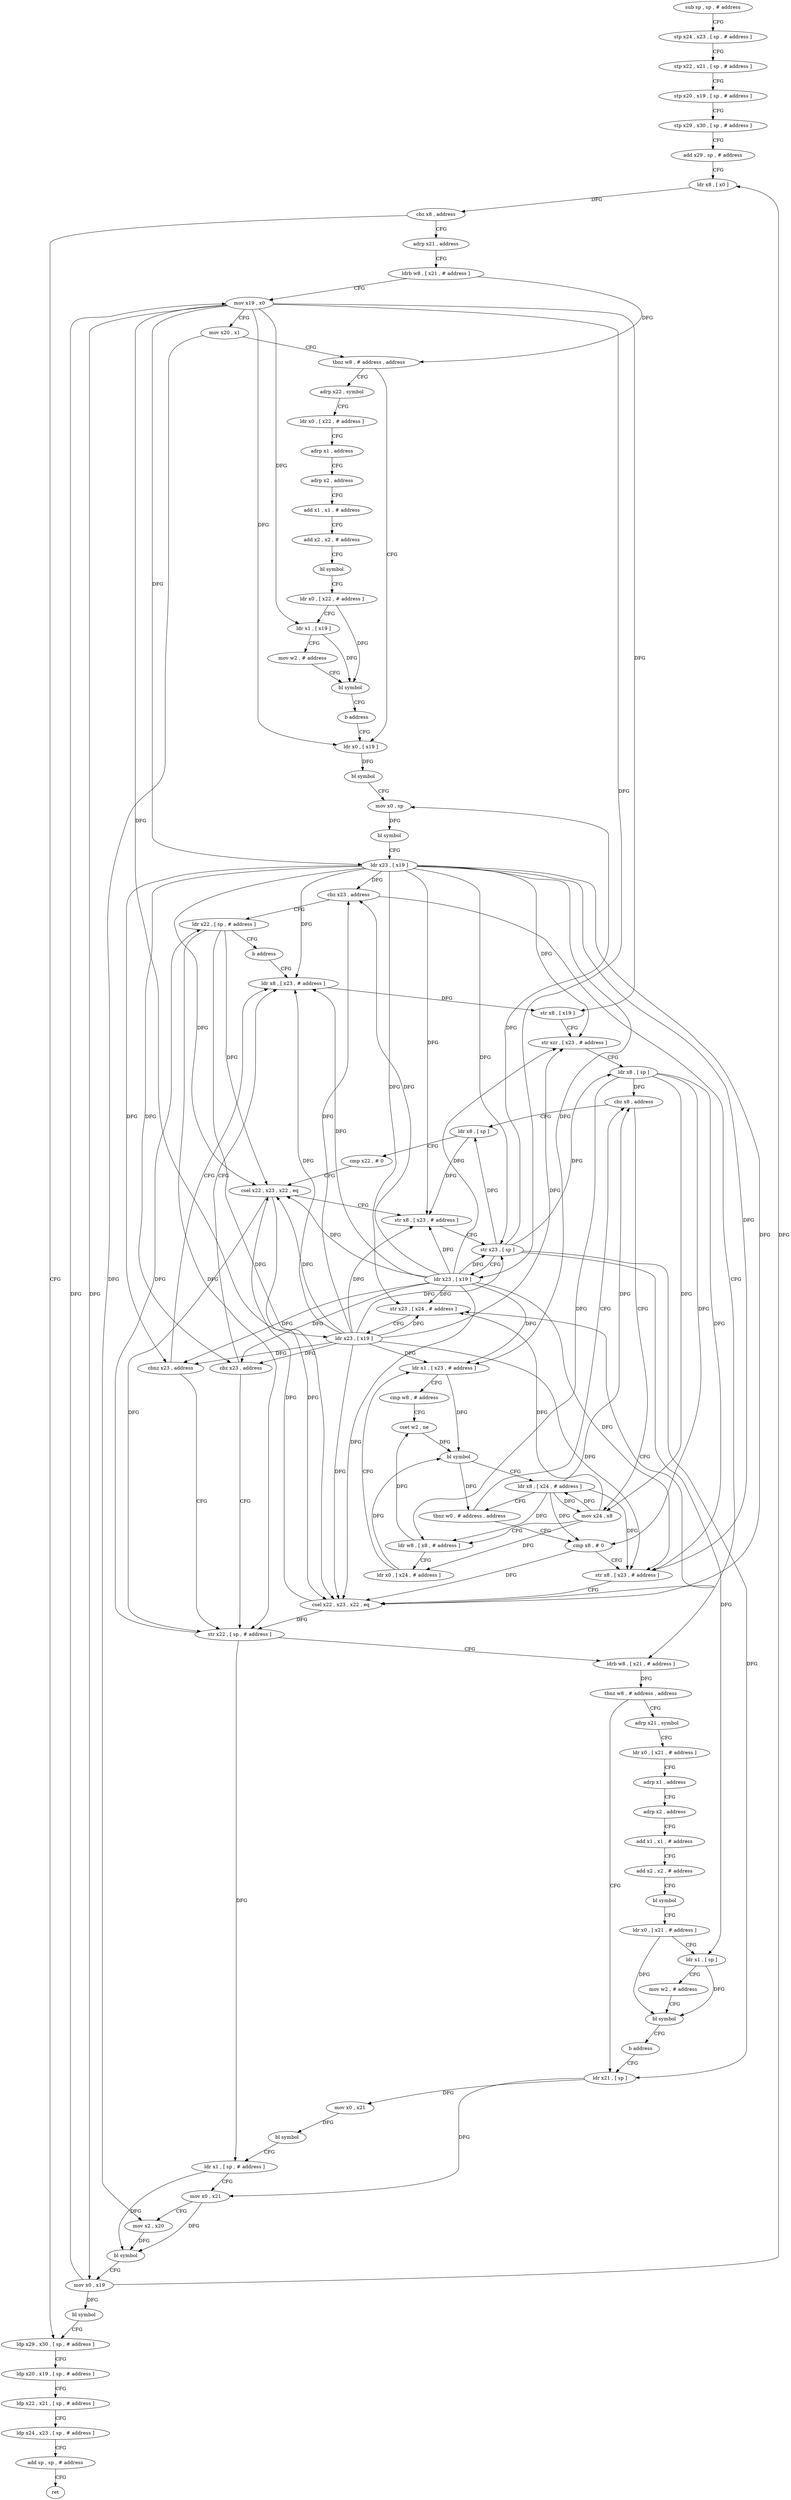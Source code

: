 digraph "func" {
"4227348" [label = "sub sp , sp , # address" ]
"4227352" [label = "stp x24 , x23 , [ sp , # address ]" ]
"4227356" [label = "stp x22 , x21 , [ sp , # address ]" ]
"4227360" [label = "stp x20 , x19 , [ sp , # address ]" ]
"4227364" [label = "stp x29 , x30 , [ sp , # address ]" ]
"4227368" [label = "add x29 , sp , # address" ]
"4227372" [label = "ldr x8 , [ x0 ]" ]
"4227376" [label = "cbz x8 , address" ]
"4227588" [label = "ldp x29 , x30 , [ sp , # address ]" ]
"4227380" [label = "adrp x21 , address" ]
"4227592" [label = "ldp x20 , x19 , [ sp , # address ]" ]
"4227596" [label = "ldp x22 , x21 , [ sp , # address ]" ]
"4227600" [label = "ldp x24 , x23 , [ sp , # address ]" ]
"4227604" [label = "add sp , sp , # address" ]
"4227608" [label = "ret" ]
"4227384" [label = "ldrb w8 , [ x21 , # address ]" ]
"4227388" [label = "mov x19 , x0" ]
"4227392" [label = "mov x20 , x1" ]
"4227396" [label = "tbnz w8 , # address , address" ]
"4227612" [label = "adrp x22 , symbol" ]
"4227400" [label = "ldr x0 , [ x19 ]" ]
"4227616" [label = "ldr x0 , [ x22 , # address ]" ]
"4227620" [label = "adrp x1 , address" ]
"4227624" [label = "adrp x2 , address" ]
"4227628" [label = "add x1 , x1 , # address" ]
"4227632" [label = "add x2 , x2 , # address" ]
"4227636" [label = "bl symbol" ]
"4227640" [label = "ldr x0 , [ x22 , # address ]" ]
"4227644" [label = "ldr x1 , [ x19 ]" ]
"4227648" [label = "mov w2 , # address" ]
"4227652" [label = "bl symbol" ]
"4227656" [label = "b address" ]
"4227404" [label = "bl symbol" ]
"4227408" [label = "mov x0 , sp" ]
"4227412" [label = "bl symbol" ]
"4227416" [label = "ldr x23 , [ x19 ]" ]
"4227420" [label = "cbz x23 , address" ]
"4227544" [label = "ldrb w8 , [ x21 , # address ]" ]
"4227424" [label = "ldr x22 , [ sp , # address ]" ]
"4227548" [label = "tbnz w8 , # address , address" ]
"4227660" [label = "adrp x21 , symbol" ]
"4227552" [label = "ldr x21 , [ sp ]" ]
"4227428" [label = "b address" ]
"4227460" [label = "ldr x8 , [ x23 , # address ]" ]
"4227664" [label = "ldr x0 , [ x21 , # address ]" ]
"4227668" [label = "adrp x1 , address" ]
"4227672" [label = "adrp x2 , address" ]
"4227676" [label = "add x1 , x1 , # address" ]
"4227680" [label = "add x2 , x2 , # address" ]
"4227684" [label = "bl symbol" ]
"4227688" [label = "ldr x0 , [ x21 , # address ]" ]
"4227692" [label = "ldr x1 , [ sp ]" ]
"4227696" [label = "mov w2 , # address" ]
"4227700" [label = "bl symbol" ]
"4227704" [label = "b address" ]
"4227556" [label = "mov x0 , x21" ]
"4227560" [label = "bl symbol" ]
"4227564" [label = "ldr x1 , [ sp , # address ]" ]
"4227568" [label = "mov x0 , x21" ]
"4227572" [label = "mov x2 , x20" ]
"4227576" [label = "bl symbol" ]
"4227580" [label = "mov x0 , x19" ]
"4227584" [label = "bl symbol" ]
"4227464" [label = "str x8 , [ x19 ]" ]
"4227468" [label = "str xzr , [ x23 , # address ]" ]
"4227472" [label = "ldr x8 , [ sp ]" ]
"4227476" [label = "cbz x8 , address" ]
"4227432" [label = "ldr x8 , [ sp ]" ]
"4227436" [label = "cmp x22 , # 0" ]
"4227440" [label = "csel x22 , x23 , x22 , eq" ]
"4227444" [label = "str x8 , [ x23 , # address ]" ]
"4227448" [label = "str x23 , [ sp ]" ]
"4227452" [label = "ldr x23 , [ x19 ]" ]
"4227456" [label = "cbz x23 , address" ]
"4227540" [label = "str x22 , [ sp , # address ]" ]
"4227480" [label = "mov x24 , x8" ]
"4227484" [label = "ldr w8 , [ x8 , # address ]" ]
"4227488" [label = "ldr x0 , [ x24 , # address ]" ]
"4227492" [label = "ldr x1 , [ x23 , # address ]" ]
"4227496" [label = "cmp w8 , # address" ]
"4227500" [label = "cset w2 , ne" ]
"4227504" [label = "bl symbol" ]
"4227508" [label = "ldr x8 , [ x24 , # address ]" ]
"4227512" [label = "tbnz w0 , # address , address" ]
"4227516" [label = "cmp x8 , # 0" ]
"4227520" [label = "str x8 , [ x23 , # address ]" ]
"4227524" [label = "csel x22 , x23 , x22 , eq" ]
"4227528" [label = "str x23 , [ x24 , # address ]" ]
"4227532" [label = "ldr x23 , [ x19 ]" ]
"4227536" [label = "cbnz x23 , address" ]
"4227348" -> "4227352" [ label = "CFG" ]
"4227352" -> "4227356" [ label = "CFG" ]
"4227356" -> "4227360" [ label = "CFG" ]
"4227360" -> "4227364" [ label = "CFG" ]
"4227364" -> "4227368" [ label = "CFG" ]
"4227368" -> "4227372" [ label = "CFG" ]
"4227372" -> "4227376" [ label = "DFG" ]
"4227376" -> "4227588" [ label = "CFG" ]
"4227376" -> "4227380" [ label = "CFG" ]
"4227588" -> "4227592" [ label = "CFG" ]
"4227380" -> "4227384" [ label = "CFG" ]
"4227592" -> "4227596" [ label = "CFG" ]
"4227596" -> "4227600" [ label = "CFG" ]
"4227600" -> "4227604" [ label = "CFG" ]
"4227604" -> "4227608" [ label = "CFG" ]
"4227384" -> "4227388" [ label = "CFG" ]
"4227384" -> "4227396" [ label = "DFG" ]
"4227388" -> "4227392" [ label = "CFG" ]
"4227388" -> "4227644" [ label = "DFG" ]
"4227388" -> "4227400" [ label = "DFG" ]
"4227388" -> "4227416" [ label = "DFG" ]
"4227388" -> "4227580" [ label = "DFG" ]
"4227388" -> "4227464" [ label = "DFG" ]
"4227388" -> "4227452" [ label = "DFG" ]
"4227388" -> "4227532" [ label = "DFG" ]
"4227392" -> "4227396" [ label = "CFG" ]
"4227392" -> "4227572" [ label = "DFG" ]
"4227396" -> "4227612" [ label = "CFG" ]
"4227396" -> "4227400" [ label = "CFG" ]
"4227612" -> "4227616" [ label = "CFG" ]
"4227400" -> "4227404" [ label = "DFG" ]
"4227616" -> "4227620" [ label = "CFG" ]
"4227620" -> "4227624" [ label = "CFG" ]
"4227624" -> "4227628" [ label = "CFG" ]
"4227628" -> "4227632" [ label = "CFG" ]
"4227632" -> "4227636" [ label = "CFG" ]
"4227636" -> "4227640" [ label = "CFG" ]
"4227640" -> "4227644" [ label = "CFG" ]
"4227640" -> "4227652" [ label = "DFG" ]
"4227644" -> "4227648" [ label = "CFG" ]
"4227644" -> "4227652" [ label = "DFG" ]
"4227648" -> "4227652" [ label = "CFG" ]
"4227652" -> "4227656" [ label = "CFG" ]
"4227656" -> "4227400" [ label = "CFG" ]
"4227404" -> "4227408" [ label = "CFG" ]
"4227408" -> "4227412" [ label = "DFG" ]
"4227412" -> "4227416" [ label = "CFG" ]
"4227416" -> "4227420" [ label = "DFG" ]
"4227416" -> "4227460" [ label = "DFG" ]
"4227416" -> "4227468" [ label = "DFG" ]
"4227416" -> "4227492" [ label = "DFG" ]
"4227416" -> "4227440" [ label = "DFG" ]
"4227416" -> "4227444" [ label = "DFG" ]
"4227416" -> "4227448" [ label = "DFG" ]
"4227416" -> "4227456" [ label = "DFG" ]
"4227416" -> "4227520" [ label = "DFG" ]
"4227416" -> "4227524" [ label = "DFG" ]
"4227416" -> "4227528" [ label = "DFG" ]
"4227416" -> "4227536" [ label = "DFG" ]
"4227420" -> "4227544" [ label = "CFG" ]
"4227420" -> "4227424" [ label = "CFG" ]
"4227544" -> "4227548" [ label = "DFG" ]
"4227424" -> "4227428" [ label = "CFG" ]
"4227424" -> "4227440" [ label = "DFG" ]
"4227424" -> "4227540" [ label = "DFG" ]
"4227424" -> "4227524" [ label = "DFG" ]
"4227548" -> "4227660" [ label = "CFG" ]
"4227548" -> "4227552" [ label = "CFG" ]
"4227660" -> "4227664" [ label = "CFG" ]
"4227552" -> "4227556" [ label = "DFG" ]
"4227552" -> "4227568" [ label = "DFG" ]
"4227428" -> "4227460" [ label = "CFG" ]
"4227460" -> "4227464" [ label = "DFG" ]
"4227664" -> "4227668" [ label = "CFG" ]
"4227668" -> "4227672" [ label = "CFG" ]
"4227672" -> "4227676" [ label = "CFG" ]
"4227676" -> "4227680" [ label = "CFG" ]
"4227680" -> "4227684" [ label = "CFG" ]
"4227684" -> "4227688" [ label = "CFG" ]
"4227688" -> "4227692" [ label = "CFG" ]
"4227688" -> "4227700" [ label = "DFG" ]
"4227692" -> "4227696" [ label = "CFG" ]
"4227692" -> "4227700" [ label = "DFG" ]
"4227696" -> "4227700" [ label = "CFG" ]
"4227700" -> "4227704" [ label = "CFG" ]
"4227704" -> "4227552" [ label = "CFG" ]
"4227556" -> "4227560" [ label = "DFG" ]
"4227560" -> "4227564" [ label = "CFG" ]
"4227564" -> "4227568" [ label = "CFG" ]
"4227564" -> "4227576" [ label = "DFG" ]
"4227568" -> "4227572" [ label = "CFG" ]
"4227568" -> "4227576" [ label = "DFG" ]
"4227572" -> "4227576" [ label = "DFG" ]
"4227576" -> "4227580" [ label = "CFG" ]
"4227580" -> "4227584" [ label = "DFG" ]
"4227580" -> "4227372" [ label = "DFG" ]
"4227580" -> "4227388" [ label = "DFG" ]
"4227584" -> "4227588" [ label = "CFG" ]
"4227464" -> "4227468" [ label = "CFG" ]
"4227468" -> "4227472" [ label = "CFG" ]
"4227472" -> "4227476" [ label = "DFG" ]
"4227472" -> "4227480" [ label = "DFG" ]
"4227472" -> "4227484" [ label = "DFG" ]
"4227472" -> "4227516" [ label = "DFG" ]
"4227472" -> "4227520" [ label = "DFG" ]
"4227476" -> "4227432" [ label = "CFG" ]
"4227476" -> "4227480" [ label = "CFG" ]
"4227432" -> "4227436" [ label = "CFG" ]
"4227432" -> "4227444" [ label = "DFG" ]
"4227436" -> "4227440" [ label = "CFG" ]
"4227440" -> "4227444" [ label = "CFG" ]
"4227440" -> "4227540" [ label = "DFG" ]
"4227440" -> "4227524" [ label = "DFG" ]
"4227444" -> "4227448" [ label = "CFG" ]
"4227448" -> "4227452" [ label = "CFG" ]
"4227448" -> "4227408" [ label = "DFG" ]
"4227448" -> "4227692" [ label = "DFG" ]
"4227448" -> "4227552" [ label = "DFG" ]
"4227448" -> "4227472" [ label = "DFG" ]
"4227448" -> "4227432" [ label = "DFG" ]
"4227452" -> "4227456" [ label = "DFG" ]
"4227452" -> "4227420" [ label = "DFG" ]
"4227452" -> "4227460" [ label = "DFG" ]
"4227452" -> "4227468" [ label = "DFG" ]
"4227452" -> "4227492" [ label = "DFG" ]
"4227452" -> "4227440" [ label = "DFG" ]
"4227452" -> "4227448" [ label = "DFG" ]
"4227452" -> "4227444" [ label = "DFG" ]
"4227452" -> "4227520" [ label = "DFG" ]
"4227452" -> "4227524" [ label = "DFG" ]
"4227452" -> "4227528" [ label = "DFG" ]
"4227452" -> "4227536" [ label = "DFG" ]
"4227456" -> "4227540" [ label = "CFG" ]
"4227456" -> "4227460" [ label = "CFG" ]
"4227540" -> "4227544" [ label = "CFG" ]
"4227540" -> "4227424" [ label = "DFG" ]
"4227540" -> "4227564" [ label = "DFG" ]
"4227480" -> "4227484" [ label = "CFG" ]
"4227480" -> "4227488" [ label = "DFG" ]
"4227480" -> "4227508" [ label = "DFG" ]
"4227480" -> "4227528" [ label = "DFG" ]
"4227484" -> "4227488" [ label = "CFG" ]
"4227484" -> "4227500" [ label = "DFG" ]
"4227488" -> "4227492" [ label = "CFG" ]
"4227488" -> "4227504" [ label = "DFG" ]
"4227492" -> "4227496" [ label = "CFG" ]
"4227492" -> "4227504" [ label = "DFG" ]
"4227496" -> "4227500" [ label = "CFG" ]
"4227500" -> "4227504" [ label = "DFG" ]
"4227504" -> "4227508" [ label = "CFG" ]
"4227504" -> "4227512" [ label = "DFG" ]
"4227508" -> "4227512" [ label = "CFG" ]
"4227508" -> "4227476" [ label = "DFG" ]
"4227508" -> "4227480" [ label = "DFG" ]
"4227508" -> "4227484" [ label = "DFG" ]
"4227508" -> "4227516" [ label = "DFG" ]
"4227508" -> "4227520" [ label = "DFG" ]
"4227512" -> "4227476" [ label = "CFG" ]
"4227512" -> "4227516" [ label = "CFG" ]
"4227516" -> "4227520" [ label = "CFG" ]
"4227516" -> "4227524" [ label = "DFG" ]
"4227520" -> "4227524" [ label = "CFG" ]
"4227524" -> "4227528" [ label = "CFG" ]
"4227524" -> "4227440" [ label = "DFG" ]
"4227524" -> "4227540" [ label = "DFG" ]
"4227528" -> "4227532" [ label = "CFG" ]
"4227532" -> "4227536" [ label = "DFG" ]
"4227532" -> "4227420" [ label = "DFG" ]
"4227532" -> "4227460" [ label = "DFG" ]
"4227532" -> "4227468" [ label = "DFG" ]
"4227532" -> "4227492" [ label = "DFG" ]
"4227532" -> "4227440" [ label = "DFG" ]
"4227532" -> "4227448" [ label = "DFG" ]
"4227532" -> "4227456" [ label = "DFG" ]
"4227532" -> "4227524" [ label = "DFG" ]
"4227532" -> "4227528" [ label = "DFG" ]
"4227532" -> "4227444" [ label = "DFG" ]
"4227532" -> "4227520" [ label = "DFG" ]
"4227536" -> "4227460" [ label = "CFG" ]
"4227536" -> "4227540" [ label = "CFG" ]
}
